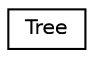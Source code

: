digraph "Graphical Class Hierarchy"
{
  edge [fontname="Helvetica",fontsize="10",labelfontname="Helvetica",labelfontsize="10"];
  node [fontname="Helvetica",fontsize="10",shape=record];
  rankdir="LR";
  Node0 [label="Tree",height=0.2,width=0.4,color="black", fillcolor="white", style="filled",URL="$class_tree.html"];
}
